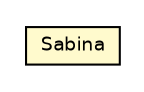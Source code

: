 #!/usr/local/bin/dot
#
# Class diagram 
# Generated by UMLGraph version R5_6-24-gf6e263 (http://www.umlgraph.org/)
#

digraph G {
	edge [fontname="Helvetica",fontsize=10,labelfontname="Helvetica",labelfontsize=10];
	node [fontname="Helvetica",fontsize=10,shape=plaintext];
	nodesep=0.25;
	ranksep=0.5;
	// sabina.Sabina
	c1009 [label=<<table title="sabina.Sabina" border="0" cellborder="1" cellspacing="0" cellpadding="2" port="p" bgcolor="lemonChiffon" href="./Sabina.html">
		<tr><td><table border="0" cellspacing="0" cellpadding="1">
<tr><td align="center" balign="center"> Sabina </td></tr>
		</table></td></tr>
		</table>>, URL="./Sabina.html", fontname="Helvetica", fontcolor="black", fontsize=9.0];
}


